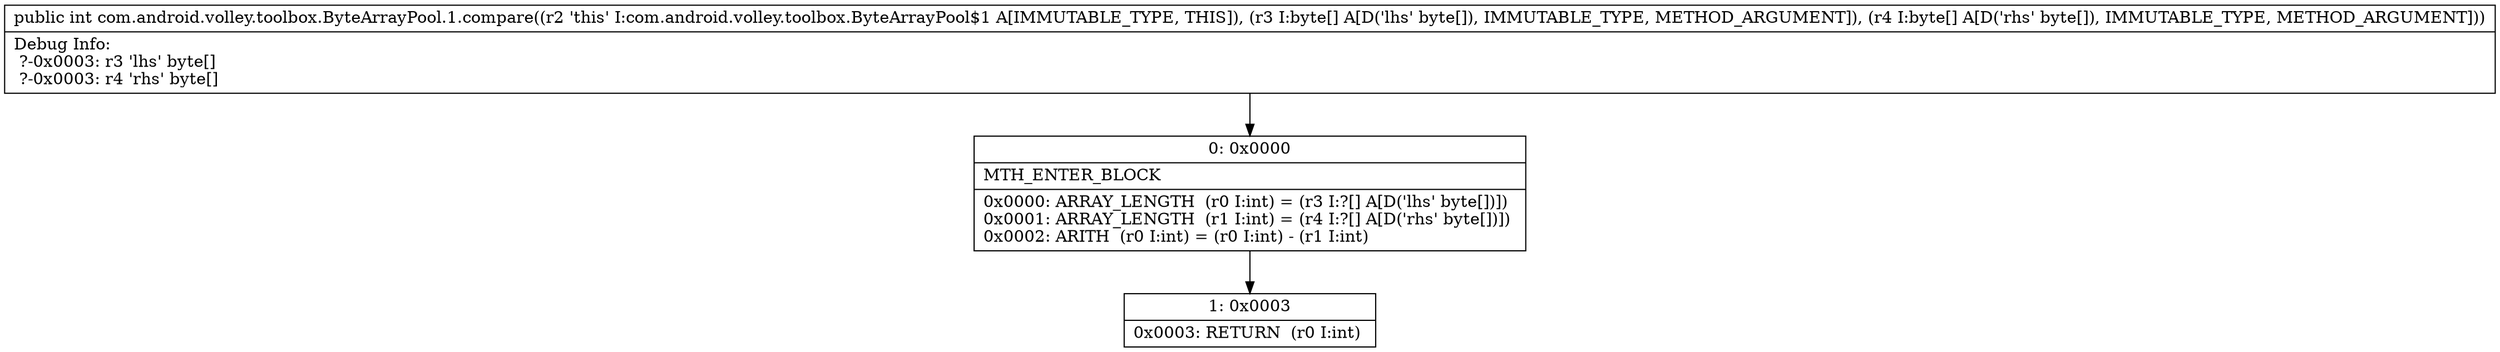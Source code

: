 digraph "CFG forcom.android.volley.toolbox.ByteArrayPool.1.compare([B[B)I" {
Node_0 [shape=record,label="{0\:\ 0x0000|MTH_ENTER_BLOCK\l|0x0000: ARRAY_LENGTH  (r0 I:int) = (r3 I:?[] A[D('lhs' byte[])]) \l0x0001: ARRAY_LENGTH  (r1 I:int) = (r4 I:?[] A[D('rhs' byte[])]) \l0x0002: ARITH  (r0 I:int) = (r0 I:int) \- (r1 I:int) \l}"];
Node_1 [shape=record,label="{1\:\ 0x0003|0x0003: RETURN  (r0 I:int) \l}"];
MethodNode[shape=record,label="{public int com.android.volley.toolbox.ByteArrayPool.1.compare((r2 'this' I:com.android.volley.toolbox.ByteArrayPool$1 A[IMMUTABLE_TYPE, THIS]), (r3 I:byte[] A[D('lhs' byte[]), IMMUTABLE_TYPE, METHOD_ARGUMENT]), (r4 I:byte[] A[D('rhs' byte[]), IMMUTABLE_TYPE, METHOD_ARGUMENT]))  | Debug Info:\l  ?\-0x0003: r3 'lhs' byte[]\l  ?\-0x0003: r4 'rhs' byte[]\l}"];
MethodNode -> Node_0;
Node_0 -> Node_1;
}

